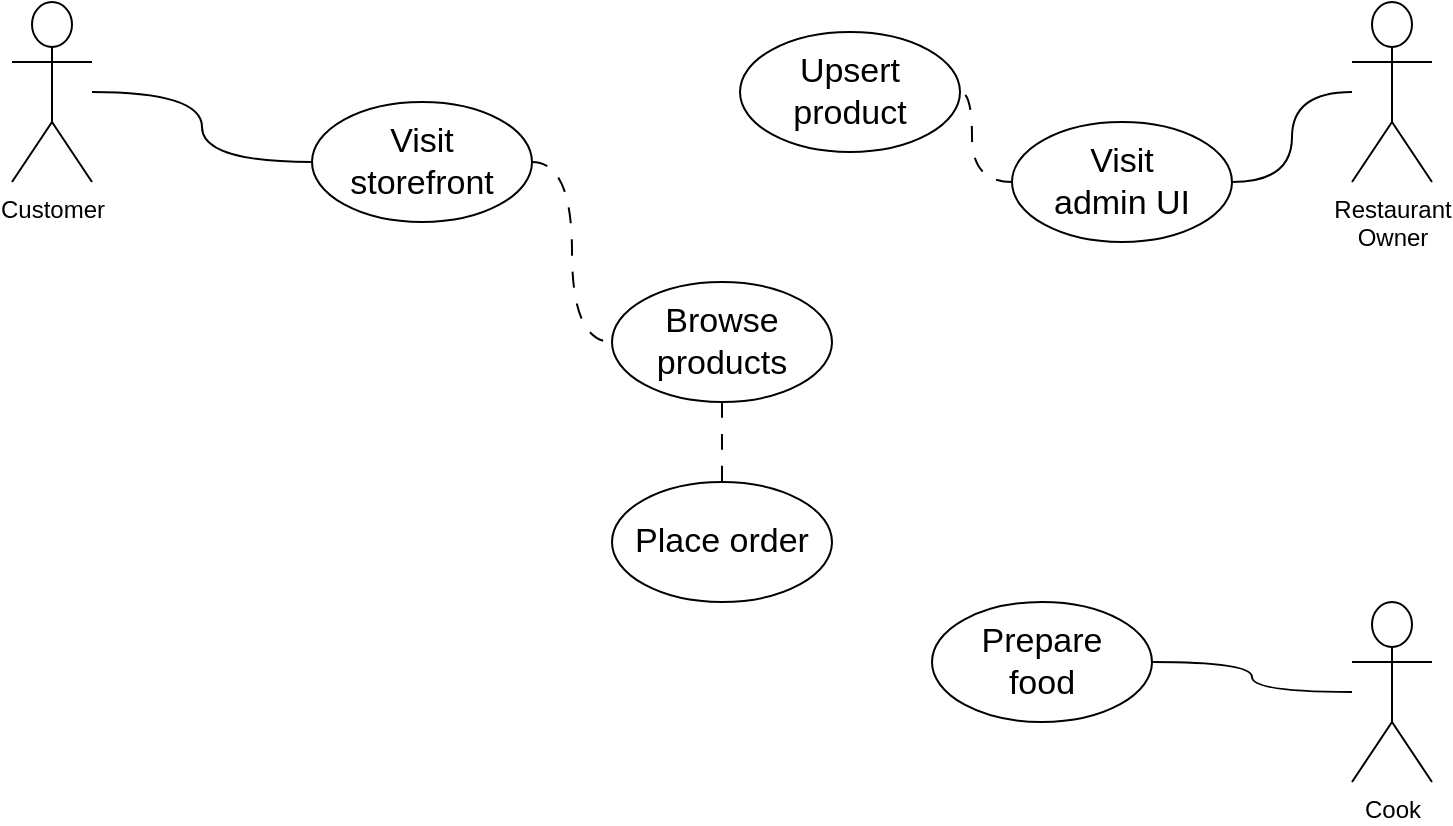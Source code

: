 <mxfile version="20.8.18" type="github">
  <diagram name="Page-1" id="fro9dTusA3VamxVpbHAj">
    <mxGraphModel dx="1234" dy="1163" grid="1" gridSize="10" guides="1" tooltips="1" connect="1" arrows="1" fold="1" page="1" pageScale="1" pageWidth="827" pageHeight="1169" math="0" shadow="0">
      <root>
        <mxCell id="0" />
        <mxCell id="1" parent="0" />
        <mxCell id="tJJO3t7hs5ew0HpddZXp-6" style="edgeStyle=orthogonalEdgeStyle;rounded=0;orthogonalLoop=1;jettySize=auto;html=1;entryX=0;entryY=0.5;entryDx=0;entryDy=0;endArrow=none;endFill=0;curved=1;" edge="1" parent="1" source="tJJO3t7hs5ew0HpddZXp-1" target="tJJO3t7hs5ew0HpddZXp-5">
          <mxGeometry relative="1" as="geometry" />
        </mxCell>
        <mxCell id="tJJO3t7hs5ew0HpddZXp-1" value="Customer" style="shape=umlActor;verticalLabelPosition=bottom;verticalAlign=top;html=1;outlineConnect=0;" vertex="1" parent="1">
          <mxGeometry x="50" y="70" width="40" height="90" as="geometry" />
        </mxCell>
        <mxCell id="tJJO3t7hs5ew0HpddZXp-10" style="edgeStyle=orthogonalEdgeStyle;curved=1;rounded=0;orthogonalLoop=1;jettySize=auto;html=1;entryX=1;entryY=0.5;entryDx=0;entryDy=0;fontSize=17;endArrow=none;endFill=0;" edge="1" parent="1" source="tJJO3t7hs5ew0HpddZXp-2" target="tJJO3t7hs5ew0HpddZXp-7">
          <mxGeometry relative="1" as="geometry">
            <mxPoint x="730" y="120" as="sourcePoint" />
          </mxGeometry>
        </mxCell>
        <mxCell id="tJJO3t7hs5ew0HpddZXp-2" value="Restaurant&lt;br&gt;Owner" style="shape=umlActor;verticalLabelPosition=bottom;verticalAlign=top;html=1;outlineConnect=0;" vertex="1" parent="1">
          <mxGeometry x="720" y="70" width="40" height="90" as="geometry" />
        </mxCell>
        <mxCell id="tJJO3t7hs5ew0HpddZXp-17" style="edgeStyle=orthogonalEdgeStyle;curved=1;rounded=0;orthogonalLoop=1;jettySize=auto;html=1;entryX=1;entryY=0.5;entryDx=0;entryDy=0;fontSize=17;endArrow=none;endFill=0;" edge="1" parent="1" source="tJJO3t7hs5ew0HpddZXp-3" target="tJJO3t7hs5ew0HpddZXp-16">
          <mxGeometry relative="1" as="geometry">
            <mxPoint x="700" y="430" as="sourcePoint" />
          </mxGeometry>
        </mxCell>
        <mxCell id="tJJO3t7hs5ew0HpddZXp-3" value="Cook" style="shape=umlActor;verticalLabelPosition=bottom;verticalAlign=top;html=1;outlineConnect=0;" vertex="1" parent="1">
          <mxGeometry x="720" y="370" width="40" height="90" as="geometry" />
        </mxCell>
        <mxCell id="tJJO3t7hs5ew0HpddZXp-14" style="edgeStyle=orthogonalEdgeStyle;curved=1;rounded=0;orthogonalLoop=1;jettySize=auto;html=1;exitX=1;exitY=0.5;exitDx=0;exitDy=0;entryX=0;entryY=0.5;entryDx=0;entryDy=0;dashed=1;dashPattern=8 8;fontSize=17;endArrow=none;endFill=0;" edge="1" parent="1" source="tJJO3t7hs5ew0HpddZXp-5" target="tJJO3t7hs5ew0HpddZXp-11">
          <mxGeometry relative="1" as="geometry" />
        </mxCell>
        <mxCell id="tJJO3t7hs5ew0HpddZXp-5" value="Visit&lt;br&gt;storefront" style="ellipse;whiteSpace=wrap;html=1;verticalAlign=middle;fontSize=17;" vertex="1" parent="1">
          <mxGeometry x="200" y="120" width="110" height="60" as="geometry" />
        </mxCell>
        <mxCell id="tJJO3t7hs5ew0HpddZXp-13" style="edgeStyle=orthogonalEdgeStyle;curved=1;rounded=0;orthogonalLoop=1;jettySize=auto;html=1;exitX=0;exitY=0.5;exitDx=0;exitDy=0;entryX=1;entryY=0.5;entryDx=0;entryDy=0;fontSize=17;endArrow=none;endFill=0;dashed=1;dashPattern=8 8;" edge="1" parent="1" source="tJJO3t7hs5ew0HpddZXp-7" target="tJJO3t7hs5ew0HpddZXp-12">
          <mxGeometry relative="1" as="geometry" />
        </mxCell>
        <mxCell id="tJJO3t7hs5ew0HpddZXp-7" value="Visit&lt;br&gt;admin UI" style="ellipse;whiteSpace=wrap;html=1;verticalAlign=middle;fontSize=17;" vertex="1" parent="1">
          <mxGeometry x="550" y="130" width="110" height="60" as="geometry" />
        </mxCell>
        <mxCell id="tJJO3t7hs5ew0HpddZXp-8" value="Place order" style="ellipse;whiteSpace=wrap;html=1;verticalAlign=middle;fontSize=17;" vertex="1" parent="1">
          <mxGeometry x="350" y="310" width="110" height="60" as="geometry" />
        </mxCell>
        <mxCell id="tJJO3t7hs5ew0HpddZXp-15" style="edgeStyle=orthogonalEdgeStyle;curved=1;rounded=0;orthogonalLoop=1;jettySize=auto;html=1;exitX=0.5;exitY=1;exitDx=0;exitDy=0;entryX=0.5;entryY=0;entryDx=0;entryDy=0;dashed=1;dashPattern=8 8;fontSize=17;endArrow=none;endFill=0;" edge="1" parent="1" source="tJJO3t7hs5ew0HpddZXp-11" target="tJJO3t7hs5ew0HpddZXp-8">
          <mxGeometry relative="1" as="geometry" />
        </mxCell>
        <mxCell id="tJJO3t7hs5ew0HpddZXp-11" value="Browse&lt;br&gt;products" style="ellipse;whiteSpace=wrap;html=1;verticalAlign=middle;fontSize=17;" vertex="1" parent="1">
          <mxGeometry x="350" y="210" width="110" height="60" as="geometry" />
        </mxCell>
        <mxCell id="tJJO3t7hs5ew0HpddZXp-12" value="Upsert&lt;br&gt;product" style="ellipse;whiteSpace=wrap;html=1;verticalAlign=middle;fontSize=17;" vertex="1" parent="1">
          <mxGeometry x="414" y="85" width="110" height="60" as="geometry" />
        </mxCell>
        <mxCell id="tJJO3t7hs5ew0HpddZXp-16" value="Prepare&lt;br&gt;food" style="ellipse;whiteSpace=wrap;html=1;verticalAlign=middle;fontSize=17;" vertex="1" parent="1">
          <mxGeometry x="510" y="370" width="110" height="60" as="geometry" />
        </mxCell>
      </root>
    </mxGraphModel>
  </diagram>
</mxfile>
